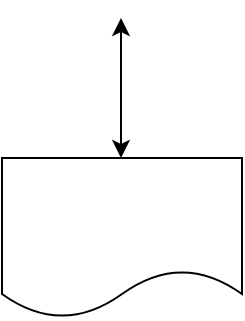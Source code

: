 <mxfile>
    <diagram id="XbwqRAY02bGvy7vtf7yD" name="ページ1">
        <mxGraphModel dx="412" dy="518" grid="1" gridSize="10" guides="1" tooltips="1" connect="1" arrows="1" fold="1" page="1" pageScale="1" pageWidth="827" pageHeight="1169" math="0" shadow="0">
            <root>
                <mxCell id="0"/>
                <mxCell id="1" parent="0"/>
                <mxCell id="2" value="" style="shape=document;whiteSpace=wrap;html=1;boundedLbl=1;" vertex="1" parent="1">
                    <mxGeometry x="160" y="230" width="120" height="80" as="geometry"/>
                </mxCell>
                <mxCell id="3" value="" style="endArrow=classic;startArrow=classic;html=1;" edge="1" parent="1">
                    <mxGeometry width="50" height="50" relative="1" as="geometry">
                        <mxPoint x="219.5" y="230" as="sourcePoint"/>
                        <mxPoint x="219.5" y="160" as="targetPoint"/>
                    </mxGeometry>
                </mxCell>
            </root>
        </mxGraphModel>
    </diagram>
</mxfile>